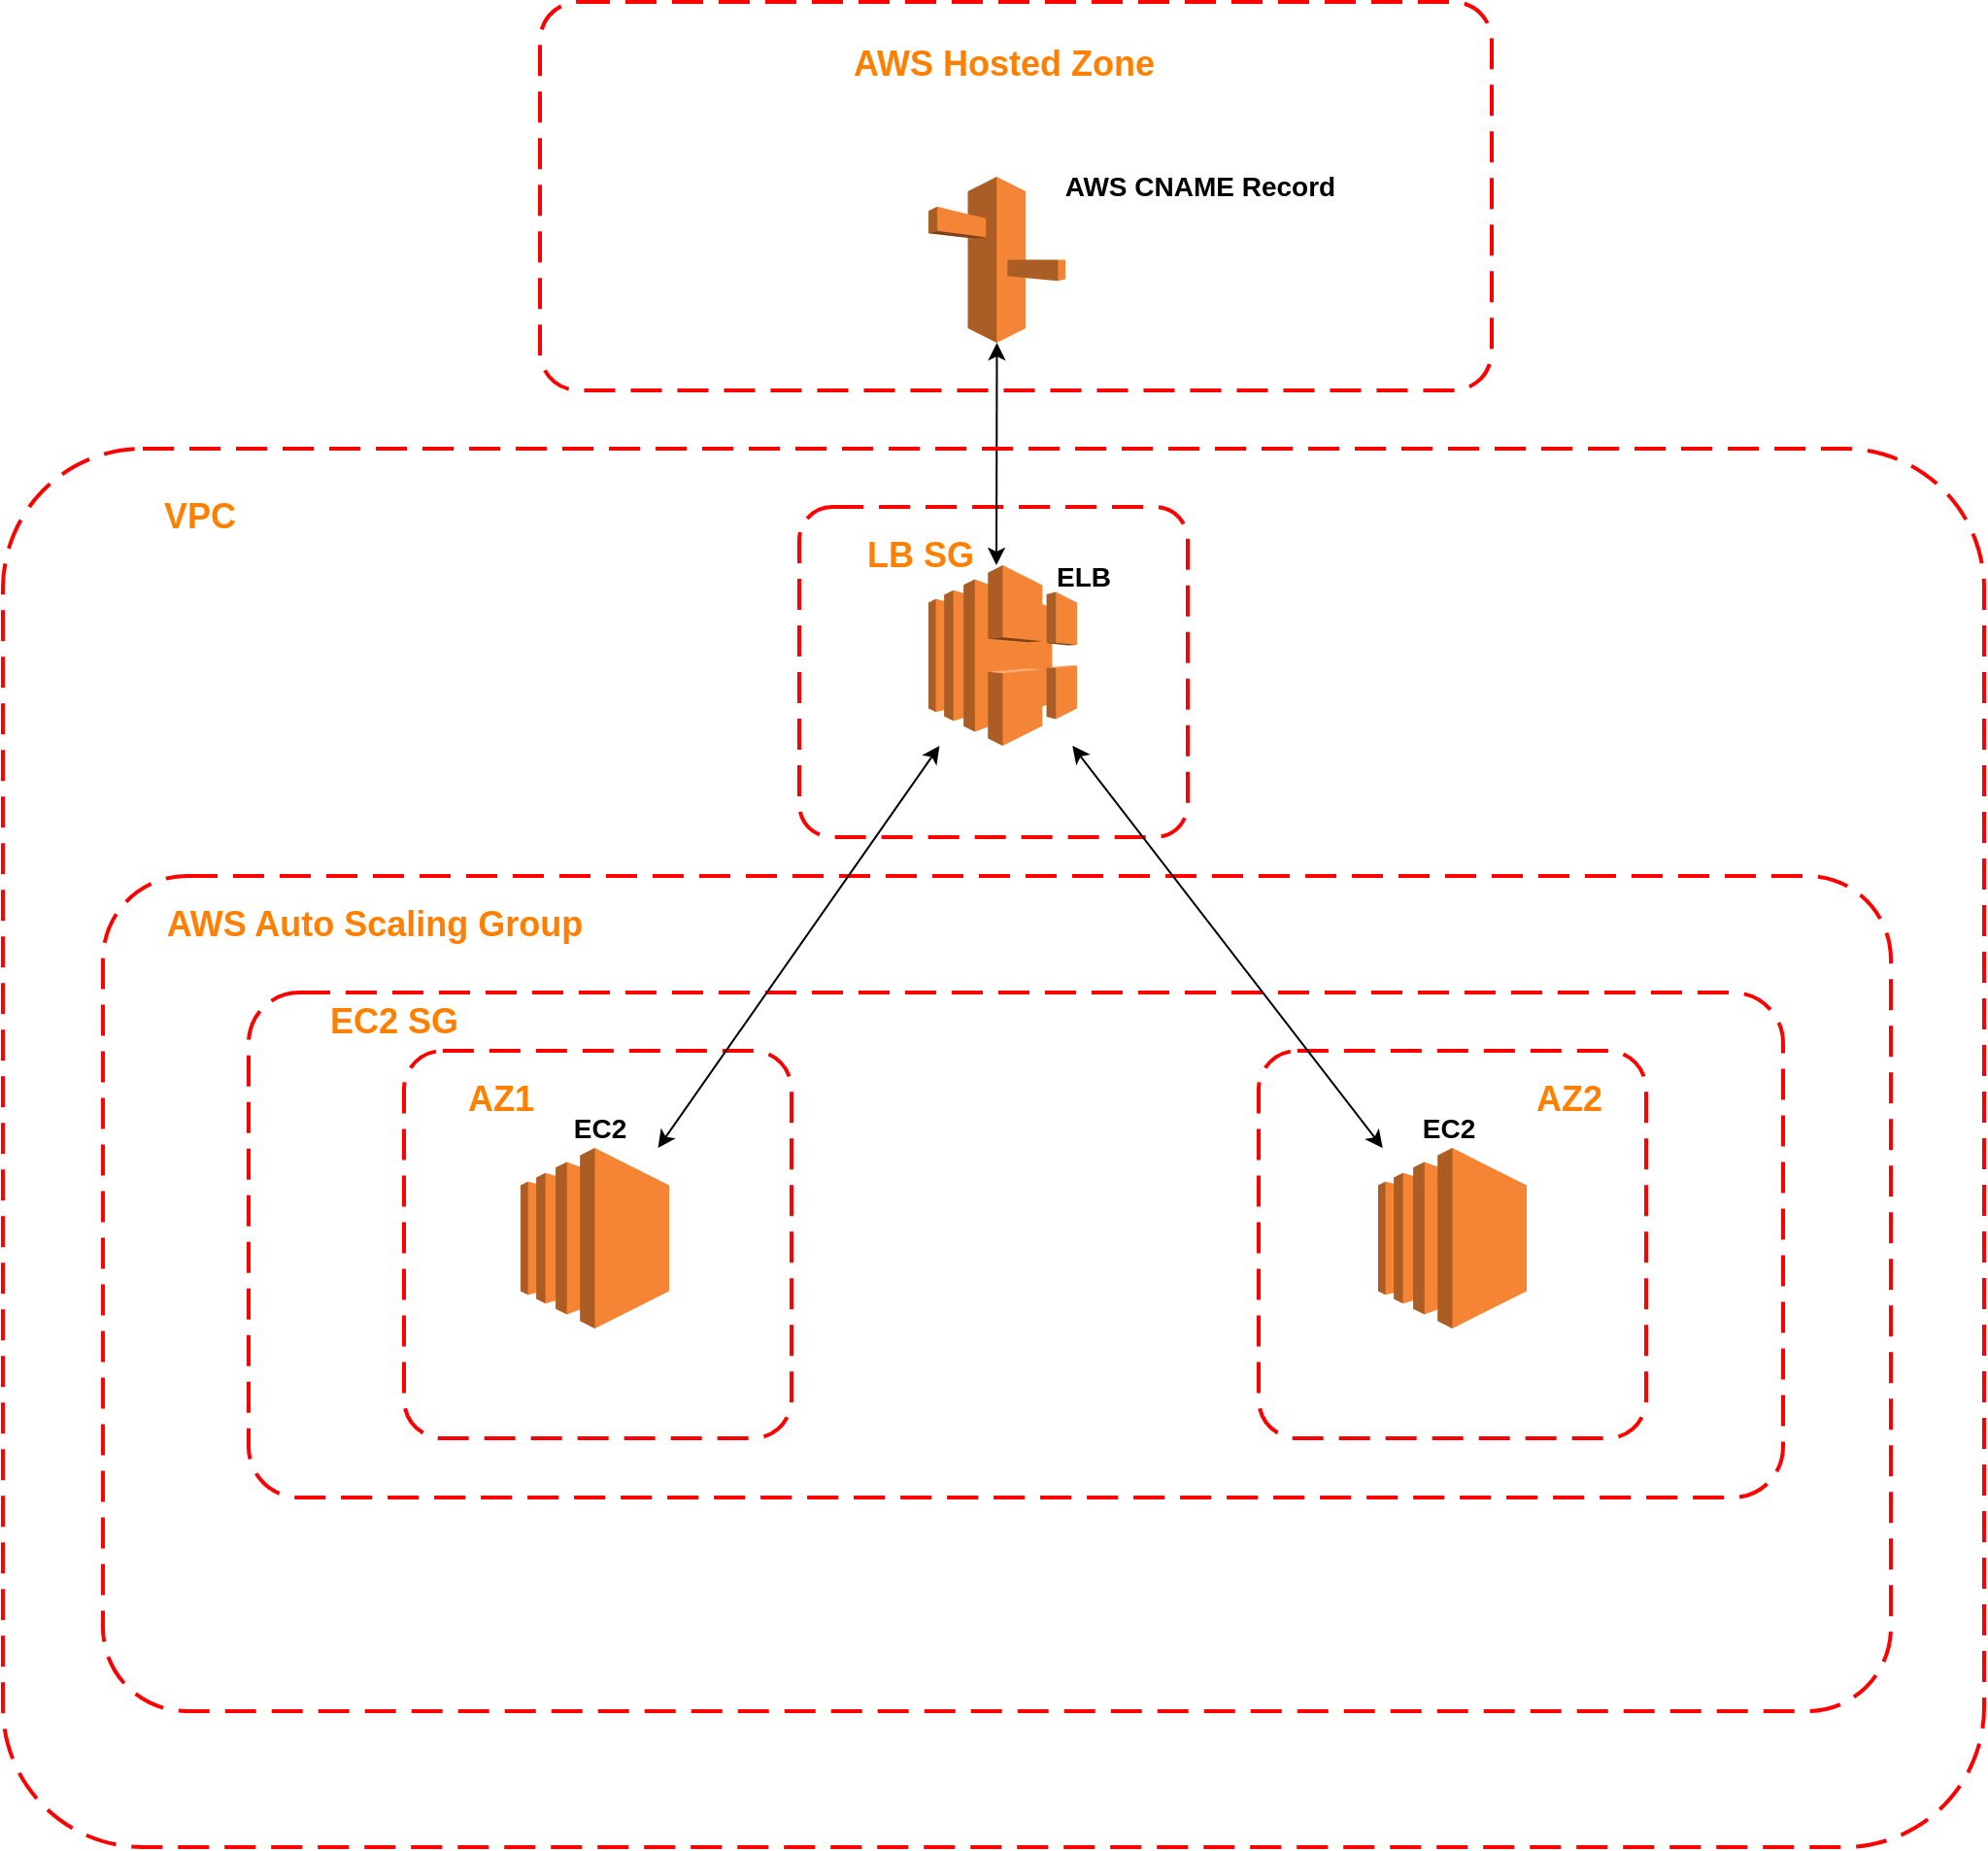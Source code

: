<mxfile version="16.5.6" type="device"><diagram id="zdBESA2VkclBwaLlo2De" name="Page-1"><mxGraphModel dx="2106" dy="1917" grid="1" gridSize="10" guides="1" tooltips="1" connect="1" arrows="1" fold="1" page="1" pageScale="1" pageWidth="850" pageHeight="1100" math="0" shadow="0"><root><mxCell id="0"/><mxCell id="1" parent="0"/><mxCell id="yMMPRB7qA64e-JkS8959-23" value="" style="rounded=1;arcSize=10;dashed=1;strokeColor=#ff0000;fillColor=none;gradientColor=none;dashPattern=8 4;strokeWidth=2;" parent="1" vertex="1"><mxGeometry x="-35" y="250" width="920.5" height="430" as="geometry"/></mxCell><mxCell id="yMMPRB7qA64e-JkS8959-20" value="" style="rounded=1;arcSize=10;dashed=1;strokeColor=#ff0000;fillColor=none;gradientColor=none;dashPattern=8 4;strokeWidth=2;" parent="1" vertex="1"><mxGeometry x="323.5" y="60" width="200" height="170" as="geometry"/></mxCell><mxCell id="yMMPRB7qA64e-JkS8959-21" value="&lt;font color=&quot;#FF8000&quot;&gt;&lt;b&gt;&lt;font style=&quot;font-size: 18px&quot;&gt;LB SG&lt;br&gt;&lt;/font&gt;&lt;/b&gt;&lt;/font&gt;" style="text;html=1;strokeColor=none;fillColor=none;align=center;verticalAlign=middle;whiteSpace=wrap;rounded=0;" parent="1" vertex="1"><mxGeometry x="310.5" y="60" width="150" height="50" as="geometry"/></mxCell><mxCell id="yMMPRB7qA64e-JkS8959-5" value="" style="rounded=1;arcSize=10;dashed=1;strokeColor=#ff0000;fillColor=none;gradientColor=none;dashPattern=8 4;strokeWidth=2;" parent="1" vertex="1"><mxGeometry x="560" y="340" width="199.5" height="199.5" as="geometry"/></mxCell><mxCell id="yMMPRB7qA64e-JkS8959-4" value="" style="rounded=1;arcSize=10;dashed=1;strokeColor=#ff0000;fillColor=none;gradientColor=none;dashPattern=8 4;strokeWidth=2;" parent="1" vertex="1"><mxGeometry x="120" y="340" width="199.5" height="199.5" as="geometry"/></mxCell><mxCell id="yMMPRB7qA64e-JkS8959-3" value="" style="rounded=1;arcSize=10;dashed=1;strokeColor=#ff0000;fillColor=none;gradientColor=none;dashPattern=8 4;strokeWidth=2;" parent="1" vertex="1"><mxGeometry x="40" y="310" width="790" height="260" as="geometry"/></mxCell><mxCell id="yMMPRB7qA64e-JkS8959-1" value="" style="outlineConnect=0;dashed=0;verticalLabelPosition=bottom;verticalAlign=top;align=center;html=1;shape=mxgraph.aws3.route_53;fillColor=#F58536;gradientColor=none;" parent="1" vertex="1"><mxGeometry x="390" y="-110" width="70.5" height="85.5" as="geometry"/></mxCell><mxCell id="yMMPRB7qA64e-JkS8959-6" value="" style="outlineConnect=0;dashed=0;verticalLabelPosition=bottom;verticalAlign=top;align=center;html=1;shape=mxgraph.aws3.ec2;fillColor=#F58534;gradientColor=none;" parent="1" vertex="1"><mxGeometry x="180" y="390" width="76.5" height="93" as="geometry"/></mxCell><mxCell id="yMMPRB7qA64e-JkS8959-7" value="" style="outlineConnect=0;dashed=0;verticalLabelPosition=bottom;verticalAlign=top;align=center;html=1;shape=mxgraph.aws3.ec2;fillColor=#F58534;gradientColor=none;" parent="1" vertex="1"><mxGeometry x="621.5" y="390" width="76.5" height="93" as="geometry"/></mxCell><mxCell id="yMMPRB7qA64e-JkS8959-8" value="" style="endArrow=classic;startArrow=classic;html=1;rounded=0;entryX=0.5;entryY=1;entryDx=0;entryDy=0;entryPerimeter=0;" parent="1" target="yMMPRB7qA64e-JkS8959-1" edge="1"><mxGeometry width="50" height="50" relative="1" as="geometry"><mxPoint x="425" y="90" as="sourcePoint"/><mxPoint x="425" y="90" as="targetPoint"/></mxGeometry></mxCell><mxCell id="yMMPRB7qA64e-JkS8959-10" value="" style="endArrow=classic;startArrow=classic;html=1;rounded=0;" parent="1" source="yMMPRB7qA64e-JkS8959-6" target="yMMPRB7qA64e-JkS8959-18" edge="1"><mxGeometry width="50" height="50" relative="1" as="geometry"><mxPoint x="340" y="260" as="sourcePoint"/><mxPoint x="390" y="210" as="targetPoint"/></mxGeometry></mxCell><mxCell id="yMMPRB7qA64e-JkS8959-13" value="" style="endArrow=classic;startArrow=classic;html=1;rounded=0;" parent="1" source="yMMPRB7qA64e-JkS8959-18" target="yMMPRB7qA64e-JkS8959-7" edge="1"><mxGeometry width="50" height="50" relative="1" as="geometry"><mxPoint x="460.5" y="210" as="sourcePoint"/><mxPoint x="530.5" y="260" as="targetPoint"/></mxGeometry></mxCell><mxCell id="yMMPRB7qA64e-JkS8959-14" value="&lt;font color=&quot;#FF8000&quot;&gt;&lt;b&gt;&lt;font style=&quot;font-size: 18px&quot;&gt;EC2 SG&lt;br&gt;&lt;/font&gt;&lt;/b&gt;&lt;/font&gt;" style="text;html=1;strokeColor=none;fillColor=none;align=center;verticalAlign=middle;whiteSpace=wrap;rounded=0;" parent="1" vertex="1"><mxGeometry x="40" y="300" width="150" height="50" as="geometry"/></mxCell><mxCell id="yMMPRB7qA64e-JkS8959-15" value="&lt;font color=&quot;#FF8000&quot;&gt;&lt;b&gt;AZ1&lt;/b&gt;&lt;/font&gt;" style="text;html=1;strokeColor=none;fillColor=none;align=center;verticalAlign=middle;whiteSpace=wrap;rounded=0;fontSize=18;fontColor=#FFB570;" parent="1" vertex="1"><mxGeometry x="120" y="350" width="100" height="30" as="geometry"/></mxCell><mxCell id="yMMPRB7qA64e-JkS8959-16" value="&lt;font color=&quot;#FF8000&quot;&gt;&lt;b&gt;AZ2&lt;/b&gt;&lt;/font&gt;" style="text;html=1;strokeColor=none;fillColor=none;align=center;verticalAlign=middle;whiteSpace=wrap;rounded=0;fontSize=18;fontColor=#FFB570;" parent="1" vertex="1"><mxGeometry x="670" y="350" width="100" height="30" as="geometry"/></mxCell><mxCell id="yMMPRB7qA64e-JkS8959-18" value="" style="outlineConnect=0;dashed=0;verticalLabelPosition=bottom;verticalAlign=top;align=center;html=1;shape=mxgraph.aws3.elastic_load_balancing;fillColor=#F58536;gradientColor=none;fontSize=18;fontColor=#FF8000;" parent="1" vertex="1"><mxGeometry x="390" y="90" width="76.5" height="93" as="geometry"/></mxCell><mxCell id="yMMPRB7qA64e-JkS8959-24" value="&lt;font color=&quot;#FF8000&quot;&gt;&lt;b&gt;&lt;font style=&quot;font-size: 18px&quot;&gt;VPC&lt;br&gt;&lt;/font&gt;&lt;/b&gt;&lt;/font&gt;" style="text;html=1;strokeColor=none;fillColor=none;align=center;verticalAlign=middle;whiteSpace=wrap;rounded=0;" parent="1" vertex="1"><mxGeometry x="-60" y="40" width="150" height="50" as="geometry"/></mxCell><mxCell id="yMMPRB7qA64e-JkS8959-25" value="" style="rounded=1;arcSize=10;dashed=1;strokeColor=#ff0000;fillColor=none;gradientColor=none;dashPattern=8 4;strokeWidth=2;" parent="1" vertex="1"><mxGeometry x="190" y="-200" width="490" height="200" as="geometry"/></mxCell><mxCell id="yMMPRB7qA64e-JkS8959-26" value="&lt;br&gt;&lt;font color=&quot;#FF8000&quot;&gt;&lt;b&gt;&lt;font style=&quot;font-size: 18px&quot;&gt;AWS Hosted Zone&lt;br&gt;&lt;/font&gt;&lt;/b&gt;&lt;/font&gt;" style="text;html=1;strokeColor=none;fillColor=none;align=center;verticalAlign=middle;whiteSpace=wrap;rounded=0;" parent="1" vertex="1"><mxGeometry x="323.5" y="-200" width="209.5" height="50" as="geometry"/></mxCell><mxCell id="yMMPRB7qA64e-JkS8959-28" value="&lt;b&gt;&lt;font style=&quot;font-size: 14px&quot; color=&quot;#000000&quot;&gt;AWS CNAME Record&lt;br&gt;&lt;/font&gt;&lt;/b&gt;" style="text;html=1;strokeColor=none;fillColor=none;align=center;verticalAlign=middle;whiteSpace=wrap;rounded=0;fontSize=18;fontColor=#FF8000;" parent="1" vertex="1"><mxGeometry x="425" y="-120" width="209.5" height="27.75" as="geometry"/></mxCell><mxCell id="yMMPRB7qA64e-JkS8959-29" value="&lt;b&gt;&lt;font style=&quot;font-size: 14px&quot; color=&quot;#000000&quot;&gt;ELB&lt;/font&gt;&lt;/b&gt;" style="text;html=1;strokeColor=none;fillColor=none;align=center;verticalAlign=middle;whiteSpace=wrap;rounded=0;fontSize=18;fontColor=#FF8000;" parent="1" vertex="1"><mxGeometry x="430" y="75.56" width="80" height="38.88" as="geometry"/></mxCell><mxCell id="yMMPRB7qA64e-JkS8959-31" value="&lt;b&gt;&lt;font style=&quot;font-size: 14px&quot; color=&quot;#000000&quot;&gt;EC2&lt;/font&gt;&lt;/b&gt;" style="text;html=1;strokeColor=none;fillColor=none;align=center;verticalAlign=middle;whiteSpace=wrap;rounded=0;fontSize=18;fontColor=#FF8000;" parent="1" vertex="1"><mxGeometry x="181" y="360" width="80" height="38.88" as="geometry"/></mxCell><mxCell id="yMMPRB7qA64e-JkS8959-32" value="&lt;b&gt;&lt;font style=&quot;font-size: 14px&quot; color=&quot;#000000&quot;&gt;EC2&lt;/font&gt;&lt;/b&gt;" style="text;html=1;strokeColor=none;fillColor=none;align=center;verticalAlign=middle;whiteSpace=wrap;rounded=0;fontSize=18;fontColor=#FF8000;" parent="1" vertex="1"><mxGeometry x="618" y="360" width="80" height="38.88" as="geometry"/></mxCell><mxCell id="B_5q-smuMJKQFUt8e4HI-5" value="&lt;font color=&quot;#FF8000&quot;&gt;&lt;b&gt;&lt;font style=&quot;font-size: 18px&quot;&gt;AWS Auto Scaling Group&lt;br&gt;&lt;/font&gt;&lt;/b&gt;&lt;/font&gt;" style="text;html=1;strokeColor=none;fillColor=none;align=center;verticalAlign=middle;whiteSpace=wrap;rounded=0;" vertex="1" parent="1"><mxGeometry x="-40" y="250" width="290" height="50" as="geometry"/></mxCell><mxCell id="B_5q-smuMJKQFUt8e4HI-7" value="" style="rounded=1;arcSize=10;dashed=1;strokeColor=#ff0000;fillColor=none;gradientColor=none;dashPattern=8 4;strokeWidth=2;" vertex="1" parent="1"><mxGeometry x="-86.5" y="30" width="1020" height="720" as="geometry"/></mxCell></root></mxGraphModel></diagram></mxfile>